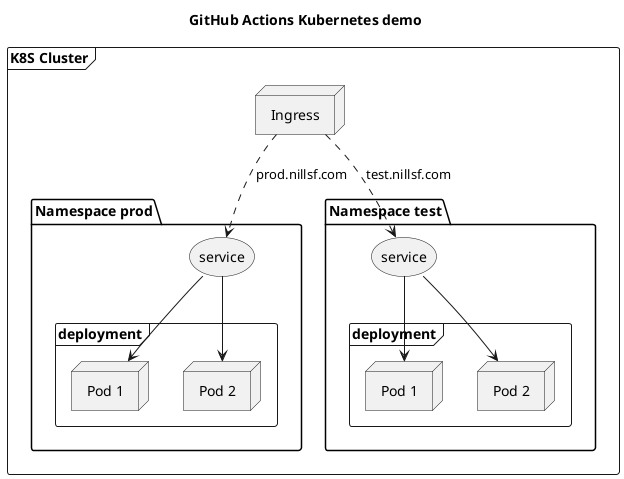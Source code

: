 @startuml
title GitHub Actions Kubernetes demo


frame "K8S Cluster" {
    node "Ingress" as ingress

    folder "Namespace prod" {
        storage  "service" as prod_svc
        frame "deployment" as prod_deploy{
        node "Pod 1" as prod_pod_1
        node "Pod 2" as prod_pod_2
        }
    }

    folder "Namespace test" {
        storage "service" as test_svc
        frame "deployment" as test_deploy{
        node "Pod 1" as test_pod_1
        node "Pod 2" as test_pod_2
        }
    }
}

ingress ..> prod_svc: "prod.nillsf.com"
prod_svc --> prod_pod_1
prod_svc --> prod_pod_2

ingress ..> test_svc: "test.nillsf.com"
test_svc --> test_pod_1
test_svc --> test_pod_2

@enduml